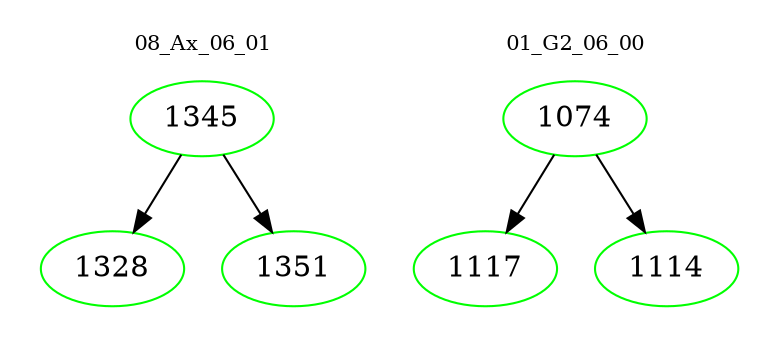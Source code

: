 digraph{
subgraph cluster_0 {
color = white
label = "08_Ax_06_01";
fontsize=10;
T0_1345 [label="1345", color="green"]
T0_1345 -> T0_1328 [color="black"]
T0_1328 [label="1328", color="green"]
T0_1345 -> T0_1351 [color="black"]
T0_1351 [label="1351", color="green"]
}
subgraph cluster_1 {
color = white
label = "01_G2_06_00";
fontsize=10;
T1_1074 [label="1074", color="green"]
T1_1074 -> T1_1117 [color="black"]
T1_1117 [label="1117", color="green"]
T1_1074 -> T1_1114 [color="black"]
T1_1114 [label="1114", color="green"]
}
}
